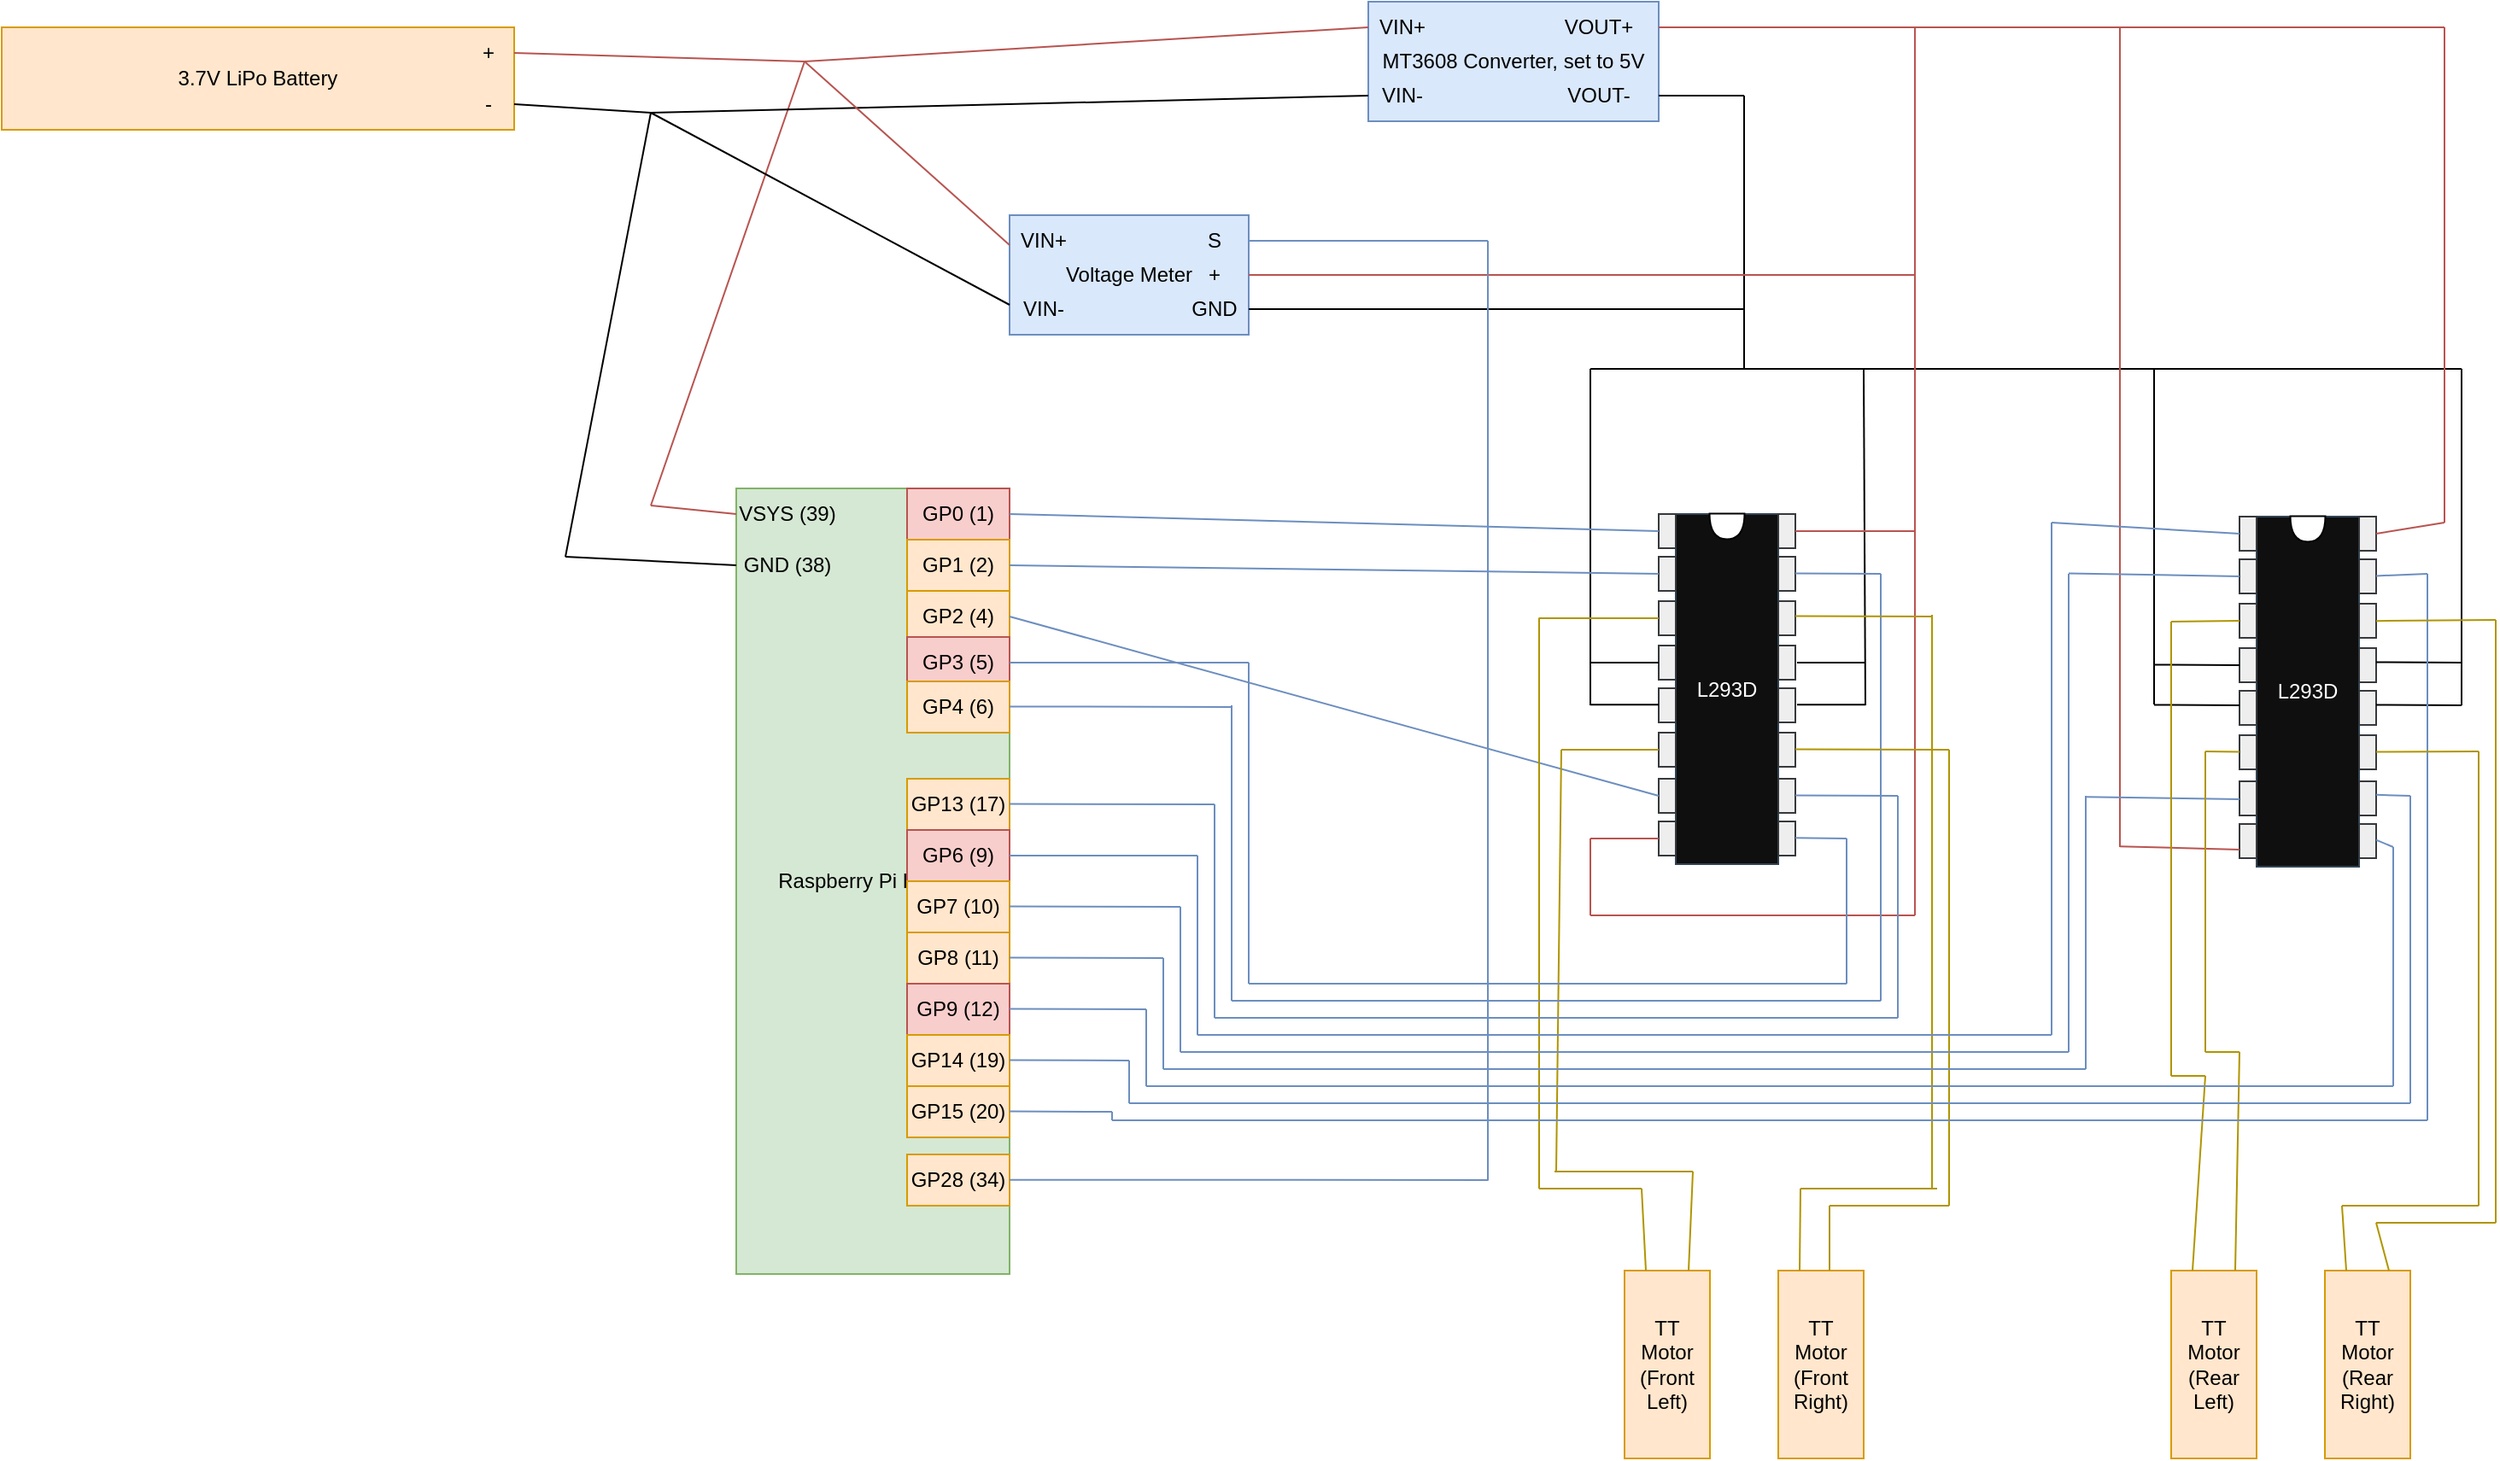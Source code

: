 <mxfile version="20.4.0" type="device"><diagram id="6g4mIZj9iGYp3prsfCxI" name="Page-1"><mxGraphModel dx="2035" dy="655" grid="1" gridSize="10" guides="1" tooltips="1" connect="1" arrows="1" fold="1" page="1" pageScale="1" pageWidth="850" pageHeight="1100" math="0" shadow="0"><root><mxCell id="0"/><mxCell id="1" parent="0"/><mxCell id="erbdaj1Y97M8GdMNh2kb-1" value="3.7V LiPo Battery" style="rounded=0;whiteSpace=wrap;html=1;fillColor=#ffe6cc;strokeColor=#d79b00;" parent="1" vertex="1"><mxGeometry x="-350" y="160" width="300" height="60" as="geometry"/></mxCell><mxCell id="erbdaj1Y97M8GdMNh2kb-2" value="+" style="text;html=1;strokeColor=none;fillColor=none;align=center;verticalAlign=middle;whiteSpace=wrap;rounded=0;" parent="1" vertex="1"><mxGeometry x="-80" y="160" width="30" height="30" as="geometry"/></mxCell><mxCell id="erbdaj1Y97M8GdMNh2kb-3" value="-" style="text;html=1;strokeColor=none;fillColor=none;align=center;verticalAlign=middle;whiteSpace=wrap;rounded=0;" parent="1" vertex="1"><mxGeometry x="-80" y="190" width="30" height="30" as="geometry"/></mxCell><mxCell id="erbdaj1Y97M8GdMNh2kb-4" value="MT3608 Converter, set to 5V" style="rounded=0;whiteSpace=wrap;html=1;fillColor=#dae8fc;strokeColor=#6c8ebf;" parent="1" vertex="1"><mxGeometry x="450" y="145" width="170" height="70" as="geometry"/></mxCell><mxCell id="erbdaj1Y97M8GdMNh2kb-5" value="VIN+" style="text;html=1;strokeColor=none;fillColor=none;align=center;verticalAlign=middle;whiteSpace=wrap;rounded=0;" parent="1" vertex="1"><mxGeometry x="450" y="145" width="40" height="30" as="geometry"/></mxCell><mxCell id="erbdaj1Y97M8GdMNh2kb-6" value="VIN-" style="text;html=1;strokeColor=none;fillColor=none;align=center;verticalAlign=middle;whiteSpace=wrap;rounded=0;" parent="1" vertex="1"><mxGeometry x="450" y="185" width="40" height="30" as="geometry"/></mxCell><mxCell id="erbdaj1Y97M8GdMNh2kb-7" value="Raspberry Pi Pico W" style="rounded=0;whiteSpace=wrap;html=1;fillColor=#d5e8d4;strokeColor=#82b366;" parent="1" vertex="1"><mxGeometry x="80" y="430" width="160" height="460" as="geometry"/></mxCell><mxCell id="erbdaj1Y97M8GdMNh2kb-8" value="" style="endArrow=none;html=1;rounded=0;exitX=1;exitY=0.5;exitDx=0;exitDy=0;fillColor=#f8cecc;strokeColor=#b85450;" parent="1" source="erbdaj1Y97M8GdMNh2kb-2" edge="1"><mxGeometry width="50" height="50" relative="1" as="geometry"><mxPoint x="340" y="430" as="sourcePoint"/><mxPoint x="120" y="180" as="targetPoint"/></mxGeometry></mxCell><mxCell id="erbdaj1Y97M8GdMNh2kb-9" value="" style="endArrow=none;html=1;rounded=0;fillColor=#f8cecc;strokeColor=#b85450;" parent="1" edge="1"><mxGeometry width="50" height="50" relative="1" as="geometry"><mxPoint x="120" y="180" as="sourcePoint"/><mxPoint x="30" y="440" as="targetPoint"/></mxGeometry></mxCell><mxCell id="erbdaj1Y97M8GdMNh2kb-10" value="VSYS (39)" style="text;html=1;strokeColor=none;fillColor=none;align=center;verticalAlign=middle;whiteSpace=wrap;rounded=0;" parent="1" vertex="1"><mxGeometry x="80" y="430" width="60" height="30" as="geometry"/></mxCell><mxCell id="erbdaj1Y97M8GdMNh2kb-12" value="" style="endArrow=none;html=1;rounded=0;fillColor=#f8cecc;strokeColor=#b85450;entryX=0;entryY=0.5;entryDx=0;entryDy=0;" parent="1" target="erbdaj1Y97M8GdMNh2kb-10" edge="1"><mxGeometry width="50" height="50" relative="1" as="geometry"><mxPoint x="30" y="440" as="sourcePoint"/><mxPoint x="280" y="365" as="targetPoint"/></mxGeometry></mxCell><mxCell id="erbdaj1Y97M8GdMNh2kb-13" value="GND (38)" style="text;html=1;strokeColor=none;fillColor=none;align=center;verticalAlign=middle;whiteSpace=wrap;rounded=0;" parent="1" vertex="1"><mxGeometry x="80" y="460" width="60" height="30" as="geometry"/></mxCell><mxCell id="erbdaj1Y97M8GdMNh2kb-14" value="" style="endArrow=none;html=1;rounded=0;exitX=1;exitY=0.75;exitDx=0;exitDy=0;" parent="1" source="erbdaj1Y97M8GdMNh2kb-1" edge="1"><mxGeometry width="50" height="50" relative="1" as="geometry"><mxPoint x="340" y="430" as="sourcePoint"/><mxPoint x="30" y="210" as="targetPoint"/></mxGeometry></mxCell><mxCell id="erbdaj1Y97M8GdMNh2kb-15" value="" style="endArrow=none;html=1;rounded=0;" parent="1" edge="1"><mxGeometry width="50" height="50" relative="1" as="geometry"><mxPoint x="30" y="210" as="sourcePoint"/><mxPoint x="-20" y="470" as="targetPoint"/></mxGeometry></mxCell><mxCell id="erbdaj1Y97M8GdMNh2kb-16" value="" style="endArrow=none;html=1;rounded=0;entryX=0;entryY=0.5;entryDx=0;entryDy=0;" parent="1" target="erbdaj1Y97M8GdMNh2kb-13" edge="1"><mxGeometry width="50" height="50" relative="1" as="geometry"><mxPoint x="-20" y="470" as="sourcePoint"/><mxPoint x="-60" y="790" as="targetPoint"/></mxGeometry></mxCell><mxCell id="erbdaj1Y97M8GdMNh2kb-17" value="" style="endArrow=none;html=1;rounded=0;fillColor=#f8cecc;strokeColor=#b85450;entryX=0;entryY=0.5;entryDx=0;entryDy=0;" parent="1" target="erbdaj1Y97M8GdMNh2kb-5" edge="1"><mxGeometry width="50" height="50" relative="1" as="geometry"><mxPoint x="120" y="180" as="sourcePoint"/><mxPoint x="410" y="315" as="targetPoint"/></mxGeometry></mxCell><mxCell id="erbdaj1Y97M8GdMNh2kb-18" value="" style="endArrow=none;html=1;rounded=0;entryX=0;entryY=0.5;entryDx=0;entryDy=0;" parent="1" target="erbdaj1Y97M8GdMNh2kb-6" edge="1"><mxGeometry width="50" height="50" relative="1" as="geometry"><mxPoint x="30" y="210" as="sourcePoint"/><mxPoint x="520" y="275" as="targetPoint"/></mxGeometry></mxCell><mxCell id="erbdaj1Y97M8GdMNh2kb-19" value="L293D" style="rounded=0;whiteSpace=wrap;html=1;fillColor=#0F0F0F;fontColor=#ffffff;strokeColor=#314354;" parent="1" vertex="1"><mxGeometry x="630" y="445" width="60" height="205" as="geometry"/></mxCell><mxCell id="erbdaj1Y97M8GdMNh2kb-21" value="" style="shape=or;whiteSpace=wrap;html=1;rotation=90;" parent="1" vertex="1"><mxGeometry x="652.5" y="442" width="15" height="20.5" as="geometry"/></mxCell><mxCell id="erbdaj1Y97M8GdMNh2kb-22" value="" style="rounded=0;whiteSpace=wrap;html=1;fillColor=#eeeeee;strokeColor=#36393d;" parent="1" vertex="1"><mxGeometry x="620" y="445" width="10" height="20" as="geometry"/></mxCell><mxCell id="erbdaj1Y97M8GdMNh2kb-23" value="" style="rounded=0;whiteSpace=wrap;html=1;fillColor=#eeeeee;strokeColor=#36393d;" parent="1" vertex="1"><mxGeometry x="620" y="470" width="10" height="20" as="geometry"/></mxCell><mxCell id="erbdaj1Y97M8GdMNh2kb-24" value="" style="rounded=0;whiteSpace=wrap;html=1;fillColor=#eeeeee;strokeColor=#36393d;" parent="1" vertex="1"><mxGeometry x="620" y="496" width="10" height="20" as="geometry"/></mxCell><mxCell id="erbdaj1Y97M8GdMNh2kb-25" value="" style="rounded=0;whiteSpace=wrap;html=1;fillColor=#eeeeee;strokeColor=#36393d;" parent="1" vertex="1"><mxGeometry x="620" y="522" width="10" height="20" as="geometry"/></mxCell><mxCell id="erbdaj1Y97M8GdMNh2kb-26" value="" style="rounded=0;whiteSpace=wrap;html=1;fillColor=#eeeeee;strokeColor=#36393d;" parent="1" vertex="1"><mxGeometry x="620" y="547" width="10" height="20" as="geometry"/></mxCell><mxCell id="erbdaj1Y97M8GdMNh2kb-27" value="" style="rounded=0;whiteSpace=wrap;html=1;fillColor=#eeeeee;strokeColor=#36393d;" parent="1" vertex="1"><mxGeometry x="620" y="573" width="10" height="20" as="geometry"/></mxCell><mxCell id="erbdaj1Y97M8GdMNh2kb-28" value="" style="rounded=0;whiteSpace=wrap;html=1;fillColor=#eeeeee;strokeColor=#36393d;" parent="1" vertex="1"><mxGeometry x="620" y="600" width="10" height="20" as="geometry"/></mxCell><mxCell id="erbdaj1Y97M8GdMNh2kb-29" value="" style="rounded=0;whiteSpace=wrap;html=1;fillColor=#eeeeee;strokeColor=#36393d;" parent="1" vertex="1"><mxGeometry x="620" y="625" width="10" height="20" as="geometry"/></mxCell><mxCell id="erbdaj1Y97M8GdMNh2kb-31" value="" style="rounded=0;whiteSpace=wrap;html=1;fillColor=#eeeeee;strokeColor=#36393d;" parent="1" vertex="1"><mxGeometry x="690" y="445" width="10" height="20" as="geometry"/></mxCell><mxCell id="erbdaj1Y97M8GdMNh2kb-32" value="" style="rounded=0;whiteSpace=wrap;html=1;fillColor=#eeeeee;strokeColor=#36393d;" parent="1" vertex="1"><mxGeometry x="690" y="470" width="10" height="20" as="geometry"/></mxCell><mxCell id="erbdaj1Y97M8GdMNh2kb-33" value="" style="rounded=0;whiteSpace=wrap;html=1;fillColor=#eeeeee;strokeColor=#36393d;" parent="1" vertex="1"><mxGeometry x="690" y="496" width="10" height="20" as="geometry"/></mxCell><mxCell id="erbdaj1Y97M8GdMNh2kb-34" value="" style="rounded=0;whiteSpace=wrap;html=1;fillColor=#eeeeee;strokeColor=#36393d;" parent="1" vertex="1"><mxGeometry x="690" y="522" width="10" height="20" as="geometry"/></mxCell><mxCell id="erbdaj1Y97M8GdMNh2kb-35" value="" style="rounded=0;whiteSpace=wrap;html=1;fillColor=#eeeeee;strokeColor=#36393d;" parent="1" vertex="1"><mxGeometry x="690" y="547" width="10" height="20" as="geometry"/></mxCell><mxCell id="erbdaj1Y97M8GdMNh2kb-36" value="" style="rounded=0;whiteSpace=wrap;html=1;fillColor=#eeeeee;strokeColor=#36393d;" parent="1" vertex="1"><mxGeometry x="690" y="573" width="10" height="20" as="geometry"/></mxCell><mxCell id="erbdaj1Y97M8GdMNh2kb-37" value="" style="rounded=0;whiteSpace=wrap;html=1;fillColor=#eeeeee;strokeColor=#36393d;" parent="1" vertex="1"><mxGeometry x="690" y="600" width="10" height="20" as="geometry"/></mxCell><mxCell id="erbdaj1Y97M8GdMNh2kb-38" value="" style="rounded=0;whiteSpace=wrap;html=1;fillColor=#eeeeee;strokeColor=#36393d;" parent="1" vertex="1"><mxGeometry x="690" y="625" width="10" height="20" as="geometry"/></mxCell><mxCell id="erbdaj1Y97M8GdMNh2kb-39" value="" style="endArrow=none;html=1;rounded=0;" parent="1" edge="1"><mxGeometry width="50" height="50" relative="1" as="geometry"><mxPoint x="580" y="360" as="sourcePoint"/><mxPoint x="1090" y="360" as="targetPoint"/></mxGeometry></mxCell><mxCell id="erbdaj1Y97M8GdMNh2kb-40" value="L293D" style="rounded=0;whiteSpace=wrap;html=1;fillColor=#0F0F0F;fontColor=#ffffff;strokeColor=#314354;" parent="1" vertex="1"><mxGeometry x="970" y="446.5" width="60" height="205" as="geometry"/></mxCell><mxCell id="erbdaj1Y97M8GdMNh2kb-41" value="" style="shape=or;whiteSpace=wrap;html=1;rotation=90;" parent="1" vertex="1"><mxGeometry x="992.5" y="443.5" width="15" height="20.5" as="geometry"/></mxCell><mxCell id="erbdaj1Y97M8GdMNh2kb-42" value="" style="rounded=0;whiteSpace=wrap;html=1;fillColor=#eeeeee;strokeColor=#36393d;" parent="1" vertex="1"><mxGeometry x="960" y="446.5" width="10" height="20" as="geometry"/></mxCell><mxCell id="erbdaj1Y97M8GdMNh2kb-43" value="" style="rounded=0;whiteSpace=wrap;html=1;fillColor=#eeeeee;strokeColor=#36393d;" parent="1" vertex="1"><mxGeometry x="960" y="471.5" width="10" height="20" as="geometry"/></mxCell><mxCell id="erbdaj1Y97M8GdMNh2kb-44" value="" style="rounded=0;whiteSpace=wrap;html=1;fillColor=#eeeeee;strokeColor=#36393d;" parent="1" vertex="1"><mxGeometry x="960" y="497.5" width="10" height="20" as="geometry"/></mxCell><mxCell id="erbdaj1Y97M8GdMNh2kb-45" value="" style="rounded=0;whiteSpace=wrap;html=1;fillColor=#eeeeee;strokeColor=#36393d;" parent="1" vertex="1"><mxGeometry x="960" y="523.5" width="10" height="20" as="geometry"/></mxCell><mxCell id="erbdaj1Y97M8GdMNh2kb-46" value="" style="rounded=0;whiteSpace=wrap;html=1;fillColor=#eeeeee;strokeColor=#36393d;" parent="1" vertex="1"><mxGeometry x="960" y="548.5" width="10" height="20" as="geometry"/></mxCell><mxCell id="erbdaj1Y97M8GdMNh2kb-47" value="" style="rounded=0;whiteSpace=wrap;html=1;fillColor=#eeeeee;strokeColor=#36393d;" parent="1" vertex="1"><mxGeometry x="960" y="574.5" width="10" height="20" as="geometry"/></mxCell><mxCell id="erbdaj1Y97M8GdMNh2kb-48" value="" style="rounded=0;whiteSpace=wrap;html=1;fillColor=#eeeeee;strokeColor=#36393d;" parent="1" vertex="1"><mxGeometry x="960" y="601.5" width="10" height="20" as="geometry"/></mxCell><mxCell id="erbdaj1Y97M8GdMNh2kb-49" value="" style="rounded=0;whiteSpace=wrap;html=1;fillColor=#eeeeee;strokeColor=#36393d;" parent="1" vertex="1"><mxGeometry x="960" y="626.5" width="10" height="20" as="geometry"/></mxCell><mxCell id="erbdaj1Y97M8GdMNh2kb-50" value="" style="rounded=0;whiteSpace=wrap;html=1;fillColor=#eeeeee;strokeColor=#36393d;" parent="1" vertex="1"><mxGeometry x="1030" y="446.5" width="10" height="20" as="geometry"/></mxCell><mxCell id="erbdaj1Y97M8GdMNh2kb-51" value="" style="rounded=0;whiteSpace=wrap;html=1;fillColor=#eeeeee;strokeColor=#36393d;" parent="1" vertex="1"><mxGeometry x="1030" y="471.5" width="10" height="20" as="geometry"/></mxCell><mxCell id="erbdaj1Y97M8GdMNh2kb-52" value="" style="rounded=0;whiteSpace=wrap;html=1;fillColor=#eeeeee;strokeColor=#36393d;" parent="1" vertex="1"><mxGeometry x="1030" y="497.5" width="10" height="20" as="geometry"/></mxCell><mxCell id="erbdaj1Y97M8GdMNh2kb-53" value="" style="rounded=0;whiteSpace=wrap;html=1;fillColor=#eeeeee;strokeColor=#36393d;" parent="1" vertex="1"><mxGeometry x="1030" y="523.5" width="10" height="20" as="geometry"/></mxCell><mxCell id="erbdaj1Y97M8GdMNh2kb-54" value="" style="rounded=0;whiteSpace=wrap;html=1;fillColor=#eeeeee;strokeColor=#36393d;" parent="1" vertex="1"><mxGeometry x="1030" y="548.5" width="10" height="20" as="geometry"/></mxCell><mxCell id="erbdaj1Y97M8GdMNh2kb-55" value="" style="rounded=0;whiteSpace=wrap;html=1;fillColor=#eeeeee;strokeColor=#36393d;" parent="1" vertex="1"><mxGeometry x="1030" y="574.5" width="10" height="20" as="geometry"/></mxCell><mxCell id="erbdaj1Y97M8GdMNh2kb-56" value="" style="rounded=0;whiteSpace=wrap;html=1;fillColor=#eeeeee;strokeColor=#36393d;" parent="1" vertex="1"><mxGeometry x="1030" y="601.5" width="10" height="20" as="geometry"/></mxCell><mxCell id="erbdaj1Y97M8GdMNh2kb-57" value="" style="rounded=0;whiteSpace=wrap;html=1;fillColor=#eeeeee;strokeColor=#36393d;" parent="1" vertex="1"><mxGeometry x="1030" y="626.5" width="10" height="20" as="geometry"/></mxCell><mxCell id="erbdaj1Y97M8GdMNh2kb-58" value="" style="endArrow=none;html=1;rounded=0;entryX=0;entryY=0.5;entryDx=0;entryDy=0;" parent="1" target="erbdaj1Y97M8GdMNh2kb-25" edge="1"><mxGeometry width="50" height="50" relative="1" as="geometry"><mxPoint x="580" y="532" as="sourcePoint"/><mxPoint x="570" y="490" as="targetPoint"/></mxGeometry></mxCell><mxCell id="erbdaj1Y97M8GdMNh2kb-59" value="" style="endArrow=none;html=1;rounded=0;entryX=0;entryY=0.5;entryDx=0;entryDy=0;" parent="1" edge="1"><mxGeometry width="50" height="50" relative="1" as="geometry"><mxPoint x="580" y="556.66" as="sourcePoint"/><mxPoint x="620" y="556.66" as="targetPoint"/></mxGeometry></mxCell><mxCell id="erbdaj1Y97M8GdMNh2kb-60" value="" style="endArrow=none;html=1;rounded=0;" parent="1" edge="1"><mxGeometry width="50" height="50" relative="1" as="geometry"><mxPoint x="580" y="360" as="sourcePoint"/><mxPoint x="580" y="557" as="targetPoint"/></mxGeometry></mxCell><mxCell id="erbdaj1Y97M8GdMNh2kb-63" value="" style="endArrow=none;html=1;rounded=0;entryX=0;entryY=0.5;entryDx=0;entryDy=0;" parent="1" edge="1"><mxGeometry width="50" height="50" relative="1" as="geometry"><mxPoint x="701" y="532" as="sourcePoint"/><mxPoint x="741" y="532" as="targetPoint"/></mxGeometry></mxCell><mxCell id="erbdaj1Y97M8GdMNh2kb-64" value="" style="endArrow=none;html=1;rounded=0;entryX=0;entryY=0.5;entryDx=0;entryDy=0;" parent="1" edge="1"><mxGeometry width="50" height="50" relative="1" as="geometry"><mxPoint x="701" y="556.66" as="sourcePoint"/><mxPoint x="741" y="556.66" as="targetPoint"/></mxGeometry></mxCell><mxCell id="erbdaj1Y97M8GdMNh2kb-65" value="" style="endArrow=none;html=1;rounded=0;" parent="1" edge="1"><mxGeometry width="50" height="50" relative="1" as="geometry"><mxPoint x="740" y="360" as="sourcePoint"/><mxPoint x="741" y="557" as="targetPoint"/></mxGeometry></mxCell><mxCell id="erbdaj1Y97M8GdMNh2kb-66" value="GP0 (1)" style="text;html=1;strokeColor=#b85450;fillColor=#f8cecc;align=center;verticalAlign=middle;whiteSpace=wrap;rounded=0;" parent="1" vertex="1"><mxGeometry x="180" y="430" width="60" height="30" as="geometry"/></mxCell><mxCell id="erbdaj1Y97M8GdMNh2kb-67" value="" style="endArrow=none;html=1;rounded=0;fillColor=#dae8fc;strokeColor=#6c8ebf;exitX=1;exitY=0.5;exitDx=0;exitDy=0;entryX=0;entryY=0.5;entryDx=0;entryDy=0;" parent="1" source="erbdaj1Y97M8GdMNh2kb-66" target="erbdaj1Y97M8GdMNh2kb-22" edge="1"><mxGeometry width="50" height="50" relative="1" as="geometry"><mxPoint x="380" y="500" as="sourcePoint"/><mxPoint x="430" y="450" as="targetPoint"/></mxGeometry></mxCell><mxCell id="erbdaj1Y97M8GdMNh2kb-68" value="GP1 (2)" style="text;html=1;strokeColor=#d79b00;fillColor=#ffe6cc;align=center;verticalAlign=middle;whiteSpace=wrap;rounded=0;" parent="1" vertex="1"><mxGeometry x="180" y="460" width="60" height="30" as="geometry"/></mxCell><mxCell id="erbdaj1Y97M8GdMNh2kb-69" value="" style="endArrow=none;html=1;rounded=0;fillColor=#dae8fc;strokeColor=#6c8ebf;exitX=1;exitY=0.5;exitDx=0;exitDy=0;entryX=0;entryY=0.5;entryDx=0;entryDy=0;" parent="1" source="erbdaj1Y97M8GdMNh2kb-68" target="erbdaj1Y97M8GdMNh2kb-23" edge="1"><mxGeometry width="50" height="50" relative="1" as="geometry"><mxPoint x="250" y="455" as="sourcePoint"/><mxPoint x="630" y="465" as="targetPoint"/></mxGeometry></mxCell><mxCell id="erbdaj1Y97M8GdMNh2kb-70" value="GP2 (4)" style="text;html=1;strokeColor=#d79b00;fillColor=#ffe6cc;align=center;verticalAlign=middle;whiteSpace=wrap;rounded=0;" parent="1" vertex="1"><mxGeometry x="180" y="490" width="60" height="30" as="geometry"/></mxCell><mxCell id="erbdaj1Y97M8GdMNh2kb-71" value="" style="endArrow=none;html=1;rounded=0;fillColor=#dae8fc;strokeColor=#6c8ebf;exitX=1;exitY=0.5;exitDx=0;exitDy=0;entryX=0;entryY=0.5;entryDx=0;entryDy=0;" parent="1" source="erbdaj1Y97M8GdMNh2kb-70" target="erbdaj1Y97M8GdMNh2kb-28" edge="1"><mxGeometry width="50" height="50" relative="1" as="geometry"><mxPoint x="250" y="485" as="sourcePoint"/><mxPoint x="630" y="490" as="targetPoint"/></mxGeometry></mxCell><mxCell id="erbdaj1Y97M8GdMNh2kb-72" value="" style="endArrow=none;html=1;rounded=0;fillColor=#f8cecc;strokeColor=#b85450;exitX=1;exitY=0.5;exitDx=0;exitDy=0;" parent="1" source="erbdaj1Y97M8GdMNh2kb-73" edge="1"><mxGeometry width="50" height="50" relative="1" as="geometry"><mxPoint x="652.5" y="165.0" as="sourcePoint"/><mxPoint x="1080" y="160" as="targetPoint"/></mxGeometry></mxCell><mxCell id="erbdaj1Y97M8GdMNh2kb-73" value="VOUT+" style="text;html=1;strokeColor=none;fillColor=none;align=center;verticalAlign=middle;whiteSpace=wrap;rounded=0;" parent="1" vertex="1"><mxGeometry x="550" y="145" width="70" height="30" as="geometry"/></mxCell><mxCell id="erbdaj1Y97M8GdMNh2kb-74" value="VOUT-" style="text;html=1;strokeColor=none;fillColor=none;align=center;verticalAlign=middle;whiteSpace=wrap;rounded=0;" parent="1" vertex="1"><mxGeometry x="550" y="185" width="70" height="30" as="geometry"/></mxCell><mxCell id="erbdaj1Y97M8GdMNh2kb-75" value="" style="endArrow=none;html=1;rounded=0;fillColor=#f8cecc;strokeColor=#b85450;" parent="1" edge="1"><mxGeometry width="50" height="50" relative="1" as="geometry"><mxPoint x="770" y="160" as="sourcePoint"/><mxPoint x="770" y="680" as="targetPoint"/></mxGeometry></mxCell><mxCell id="erbdaj1Y97M8GdMNh2kb-76" value="" style="endArrow=none;html=1;rounded=0;fillColor=#f8cecc;strokeColor=#b85450;" parent="1" edge="1"><mxGeometry width="50" height="50" relative="1" as="geometry"><mxPoint x="580" y="680" as="sourcePoint"/><mxPoint x="770" y="680" as="targetPoint"/></mxGeometry></mxCell><mxCell id="erbdaj1Y97M8GdMNh2kb-77" value="" style="endArrow=none;html=1;rounded=0;fillColor=#f8cecc;strokeColor=#b85450;" parent="1" edge="1"><mxGeometry width="50" height="50" relative="1" as="geometry"><mxPoint x="580" y="635" as="sourcePoint"/><mxPoint x="580" y="680" as="targetPoint"/></mxGeometry></mxCell><mxCell id="erbdaj1Y97M8GdMNh2kb-78" value="" style="endArrow=none;html=1;rounded=0;fillColor=#f8cecc;strokeColor=#b85450;entryX=0;entryY=0.5;entryDx=0;entryDy=0;" parent="1" target="erbdaj1Y97M8GdMNh2kb-29" edge="1"><mxGeometry width="50" height="50" relative="1" as="geometry"><mxPoint x="580" y="635" as="sourcePoint"/><mxPoint x="590" y="690" as="targetPoint"/></mxGeometry></mxCell><mxCell id="erbdaj1Y97M8GdMNh2kb-79" value="TT Motor&lt;br&gt;(Front Left)" style="rounded=0;whiteSpace=wrap;html=1;fillColor=#ffe6cc;strokeColor=#d79b00;" parent="1" vertex="1"><mxGeometry x="600" y="888" width="50" height="110" as="geometry"/></mxCell><mxCell id="erbdaj1Y97M8GdMNh2kb-81" value="" style="endArrow=none;html=1;rounded=0;entryX=0;entryY=0.5;entryDx=0;entryDy=0;fillColor=#e3c800;strokeColor=#B09500;" parent="1" target="erbdaj1Y97M8GdMNh2kb-24" edge="1"><mxGeometry width="50" height="50" relative="1" as="geometry"><mxPoint x="550" y="506" as="sourcePoint"/><mxPoint x="540" y="600" as="targetPoint"/></mxGeometry></mxCell><mxCell id="erbdaj1Y97M8GdMNh2kb-82" value="" style="endArrow=none;html=1;rounded=0;entryX=0;entryY=0.5;entryDx=0;entryDy=0;fillColor=#e3c800;strokeColor=#B09500;" parent="1" edge="1"><mxGeometry width="50" height="50" relative="1" as="geometry"><mxPoint x="550" y="840" as="sourcePoint"/><mxPoint x="550" y="505.71" as="targetPoint"/></mxGeometry></mxCell><mxCell id="erbdaj1Y97M8GdMNh2kb-83" value="" style="endArrow=none;html=1;rounded=0;fillColor=#e3c800;strokeColor=#B09500;" parent="1" edge="1"><mxGeometry width="50" height="50" relative="1" as="geometry"><mxPoint x="550" y="840" as="sourcePoint"/><mxPoint x="610" y="840" as="targetPoint"/></mxGeometry></mxCell><mxCell id="erbdaj1Y97M8GdMNh2kb-84" value="" style="endArrow=none;html=1;rounded=0;fillColor=#e3c800;strokeColor=#B09500;entryX=0.25;entryY=0;entryDx=0;entryDy=0;" parent="1" target="erbdaj1Y97M8GdMNh2kb-79" edge="1"><mxGeometry width="50" height="50" relative="1" as="geometry"><mxPoint x="610" y="840" as="sourcePoint"/><mxPoint x="700" y="810" as="targetPoint"/></mxGeometry></mxCell><mxCell id="erbdaj1Y97M8GdMNh2kb-85" value="" style="endArrow=none;html=1;rounded=0;entryX=0;entryY=0.5;entryDx=0;entryDy=0;fillColor=#e3c800;strokeColor=#B09500;" parent="1" edge="1"><mxGeometry width="50" height="50" relative="1" as="geometry"><mxPoint x="563" y="583" as="sourcePoint"/><mxPoint x="620" y="583" as="targetPoint"/></mxGeometry></mxCell><mxCell id="erbdaj1Y97M8GdMNh2kb-86" value="" style="endArrow=none;html=1;rounded=0;fillColor=#e3c800;strokeColor=#B09500;" parent="1" edge="1"><mxGeometry width="50" height="50" relative="1" as="geometry"><mxPoint x="563" y="583" as="sourcePoint"/><mxPoint x="560" y="830" as="targetPoint"/></mxGeometry></mxCell><mxCell id="erbdaj1Y97M8GdMNh2kb-87" value="" style="endArrow=none;html=1;rounded=0;fillColor=#e3c800;strokeColor=#B09500;" parent="1" edge="1"><mxGeometry width="50" height="50" relative="1" as="geometry"><mxPoint x="559" y="830" as="sourcePoint"/><mxPoint x="640" y="830" as="targetPoint"/></mxGeometry></mxCell><mxCell id="erbdaj1Y97M8GdMNh2kb-88" value="" style="endArrow=none;html=1;rounded=0;fillColor=#e3c800;strokeColor=#B09500;entryX=0.75;entryY=0;entryDx=0;entryDy=0;" parent="1" target="erbdaj1Y97M8GdMNh2kb-79" edge="1"><mxGeometry width="50" height="50" relative="1" as="geometry"><mxPoint x="640" y="830" as="sourcePoint"/><mxPoint x="622.5" y="840" as="targetPoint"/></mxGeometry></mxCell><mxCell id="erbdaj1Y97M8GdMNh2kb-89" value="GP3 (5)" style="text;html=1;strokeColor=#b85450;fillColor=#f8cecc;align=center;verticalAlign=middle;whiteSpace=wrap;rounded=0;" parent="1" vertex="1"><mxGeometry x="180" y="517" width="60" height="30" as="geometry"/></mxCell><mxCell id="erbdaj1Y97M8GdMNh2kb-90" value="" style="endArrow=none;html=1;rounded=0;fillColor=#dae8fc;strokeColor=#6c8ebf;exitX=1;exitY=0.5;exitDx=0;exitDy=0;" parent="1" source="erbdaj1Y97M8GdMNh2kb-89" edge="1"><mxGeometry width="50" height="50" relative="1" as="geometry"><mxPoint x="260" y="582.5" as="sourcePoint"/><mxPoint x="380" y="532" as="targetPoint"/></mxGeometry></mxCell><mxCell id="erbdaj1Y97M8GdMNh2kb-91" value="" style="endArrow=none;html=1;rounded=0;fillColor=#dae8fc;strokeColor=#6c8ebf;" parent="1" edge="1"><mxGeometry width="50" height="50" relative="1" as="geometry"><mxPoint x="380" y="532" as="sourcePoint"/><mxPoint x="380" y="720" as="targetPoint"/></mxGeometry></mxCell><mxCell id="erbdaj1Y97M8GdMNh2kb-92" value="" style="endArrow=none;html=1;rounded=0;fillColor=#dae8fc;strokeColor=#6c8ebf;" parent="1" edge="1"><mxGeometry width="50" height="50" relative="1" as="geometry"><mxPoint x="380" y="720" as="sourcePoint"/><mxPoint x="730" y="720" as="targetPoint"/></mxGeometry></mxCell><mxCell id="erbdaj1Y97M8GdMNh2kb-93" value="" style="endArrow=none;html=1;rounded=0;fillColor=#dae8fc;strokeColor=#6c8ebf;" parent="1" edge="1"><mxGeometry width="50" height="50" relative="1" as="geometry"><mxPoint x="730" y="635" as="sourcePoint"/><mxPoint x="730" y="720" as="targetPoint"/></mxGeometry></mxCell><mxCell id="erbdaj1Y97M8GdMNh2kb-94" value="" style="endArrow=none;html=1;rounded=0;fillColor=#dae8fc;strokeColor=#6c8ebf;exitX=1;exitY=0.5;exitDx=0;exitDy=0;" parent="1" edge="1"><mxGeometry width="50" height="50" relative="1" as="geometry"><mxPoint x="700" y="634.66" as="sourcePoint"/><mxPoint x="730" y="635" as="targetPoint"/></mxGeometry></mxCell><mxCell id="erbdaj1Y97M8GdMNh2kb-95" value="" style="endArrow=none;html=1;rounded=0;fillColor=#f8cecc;strokeColor=#b85450;exitX=1;exitY=0.5;exitDx=0;exitDy=0;" parent="1" source="erbdaj1Y97M8GdMNh2kb-31" edge="1"><mxGeometry width="50" height="50" relative="1" as="geometry"><mxPoint x="590" y="690" as="sourcePoint"/><mxPoint x="770" y="455" as="targetPoint"/></mxGeometry></mxCell><mxCell id="erbdaj1Y97M8GdMNh2kb-96" value="GP4 (6)" style="text;html=1;strokeColor=#d79b00;fillColor=#ffe6cc;align=center;verticalAlign=middle;whiteSpace=wrap;rounded=0;" parent="1" vertex="1"><mxGeometry x="180" y="543" width="60" height="30" as="geometry"/></mxCell><mxCell id="erbdaj1Y97M8GdMNh2kb-97" value="" style="endArrow=none;html=1;rounded=0;fillColor=#dae8fc;strokeColor=#6c8ebf;exitX=1;exitY=0.5;exitDx=0;exitDy=0;" parent="1" edge="1"><mxGeometry width="50" height="50" relative="1" as="geometry"><mxPoint x="240" y="557.71" as="sourcePoint"/><mxPoint x="370" y="558" as="targetPoint"/></mxGeometry></mxCell><mxCell id="erbdaj1Y97M8GdMNh2kb-98" value="" style="endArrow=none;html=1;rounded=0;fillColor=#dae8fc;strokeColor=#6c8ebf;" parent="1" edge="1"><mxGeometry width="50" height="50" relative="1" as="geometry"><mxPoint x="370" y="557" as="sourcePoint"/><mxPoint x="370" y="730" as="targetPoint"/></mxGeometry></mxCell><mxCell id="erbdaj1Y97M8GdMNh2kb-99" value="" style="endArrow=none;html=1;rounded=0;fillColor=#dae8fc;strokeColor=#6c8ebf;" parent="1" edge="1"><mxGeometry width="50" height="50" relative="1" as="geometry"><mxPoint x="370" y="730" as="sourcePoint"/><mxPoint x="750" y="730" as="targetPoint"/></mxGeometry></mxCell><mxCell id="erbdaj1Y97M8GdMNh2kb-100" value="" style="endArrow=none;html=1;rounded=0;fillColor=#dae8fc;strokeColor=#6c8ebf;" parent="1" edge="1"><mxGeometry width="50" height="50" relative="1" as="geometry"><mxPoint x="750" y="480" as="sourcePoint"/><mxPoint x="750" y="730" as="targetPoint"/></mxGeometry></mxCell><mxCell id="erbdaj1Y97M8GdMNh2kb-101" value="" style="endArrow=none;html=1;rounded=0;fillColor=#dae8fc;strokeColor=#6c8ebf;exitX=1;exitY=0.5;exitDx=0;exitDy=0;" parent="1" edge="1"><mxGeometry width="50" height="50" relative="1" as="geometry"><mxPoint x="700" y="479.71" as="sourcePoint"/><mxPoint x="750" y="480" as="targetPoint"/></mxGeometry></mxCell><mxCell id="erbdaj1Y97M8GdMNh2kb-102" value="GP13 (17)" style="text;html=1;strokeColor=#d79b00;fillColor=#ffe6cc;align=center;verticalAlign=middle;whiteSpace=wrap;rounded=0;" parent="1" vertex="1"><mxGeometry x="180" y="600" width="60" height="30" as="geometry"/></mxCell><mxCell id="erbdaj1Y97M8GdMNh2kb-103" value="" style="endArrow=none;html=1;rounded=0;fillColor=#dae8fc;strokeColor=#6c8ebf;exitX=1;exitY=0.5;exitDx=0;exitDy=0;" parent="1" edge="1"><mxGeometry width="50" height="50" relative="1" as="geometry"><mxPoint x="240" y="614.71" as="sourcePoint"/><mxPoint x="360" y="615" as="targetPoint"/></mxGeometry></mxCell><mxCell id="erbdaj1Y97M8GdMNh2kb-104" value="" style="endArrow=none;html=1;rounded=0;fillColor=#dae8fc;strokeColor=#6c8ebf;" parent="1" edge="1"><mxGeometry width="50" height="50" relative="1" as="geometry"><mxPoint x="360" y="615" as="sourcePoint"/><mxPoint x="360" y="740" as="targetPoint"/></mxGeometry></mxCell><mxCell id="erbdaj1Y97M8GdMNh2kb-105" value="" style="endArrow=none;html=1;rounded=0;fillColor=#dae8fc;strokeColor=#6c8ebf;" parent="1" edge="1"><mxGeometry width="50" height="50" relative="1" as="geometry"><mxPoint x="360" y="740" as="sourcePoint"/><mxPoint x="760" y="740" as="targetPoint"/></mxGeometry></mxCell><mxCell id="erbdaj1Y97M8GdMNh2kb-106" value="" style="endArrow=none;html=1;rounded=0;fillColor=#dae8fc;strokeColor=#6c8ebf;" parent="1" edge="1"><mxGeometry width="50" height="50" relative="1" as="geometry"><mxPoint x="760" y="610" as="sourcePoint"/><mxPoint x="760" y="740" as="targetPoint"/></mxGeometry></mxCell><mxCell id="erbdaj1Y97M8GdMNh2kb-107" value="" style="endArrow=none;html=1;rounded=0;fillColor=#dae8fc;strokeColor=#6c8ebf;exitX=1;exitY=0.5;exitDx=0;exitDy=0;" parent="1" edge="1"><mxGeometry width="50" height="50" relative="1" as="geometry"><mxPoint x="700" y="609.71" as="sourcePoint"/><mxPoint x="760" y="610" as="targetPoint"/></mxGeometry></mxCell><mxCell id="erbdaj1Y97M8GdMNh2kb-108" value="TT Motor&lt;br&gt;(Front Right)" style="rounded=0;whiteSpace=wrap;html=1;fillColor=#ffe6cc;strokeColor=#d79b00;" parent="1" vertex="1"><mxGeometry x="690" y="888" width="50" height="110" as="geometry"/></mxCell><mxCell id="erbdaj1Y97M8GdMNh2kb-109" value="" style="endArrow=none;html=1;rounded=0;fillColor=#e3c800;strokeColor=#B09500;" parent="1" edge="1"><mxGeometry width="50" height="50" relative="1" as="geometry"><mxPoint x="700" y="504.71" as="sourcePoint"/><mxPoint x="780" y="505" as="targetPoint"/></mxGeometry></mxCell><mxCell id="erbdaj1Y97M8GdMNh2kb-110" value="" style="endArrow=none;html=1;rounded=0;entryX=0;entryY=0.5;entryDx=0;entryDy=0;fillColor=#e3c800;strokeColor=#B09500;" parent="1" edge="1"><mxGeometry width="50" height="50" relative="1" as="geometry"><mxPoint x="780" y="840" as="sourcePoint"/><mxPoint x="780" y="504.0" as="targetPoint"/></mxGeometry></mxCell><mxCell id="erbdaj1Y97M8GdMNh2kb-111" value="" style="endArrow=none;html=1;rounded=0;fillColor=#e3c800;strokeColor=#B09500;" parent="1" edge="1"><mxGeometry width="50" height="50" relative="1" as="geometry"><mxPoint x="703" y="770" as="sourcePoint"/><mxPoint x="780" y="770" as="targetPoint"/></mxGeometry></mxCell><mxCell id="erbdaj1Y97M8GdMNh2kb-112" value="" style="endArrow=none;html=1;rounded=0;fillColor=#e3c800;strokeColor=#B09500;entryX=0.25;entryY=0;entryDx=0;entryDy=0;" parent="1" target="erbdaj1Y97M8GdMNh2kb-108" edge="1"><mxGeometry width="50" height="50" relative="1" as="geometry"><mxPoint x="703" y="840" as="sourcePoint"/><mxPoint x="790" y="780" as="targetPoint"/></mxGeometry></mxCell><mxCell id="erbdaj1Y97M8GdMNh2kb-113" value="" style="endArrow=none;html=1;rounded=0;fillColor=#e3c800;strokeColor=#B09500;" parent="1" edge="1"><mxGeometry width="50" height="50" relative="1" as="geometry"><mxPoint x="700" y="582.8" as="sourcePoint"/><mxPoint x="790" y="583" as="targetPoint"/></mxGeometry></mxCell><mxCell id="erbdaj1Y97M8GdMNh2kb-114" value="" style="endArrow=none;html=1;rounded=0;entryX=0;entryY=0.5;entryDx=0;entryDy=0;fillColor=#e3c800;strokeColor=#B09500;" parent="1" edge="1"><mxGeometry width="50" height="50" relative="1" as="geometry"><mxPoint x="790" y="850" as="sourcePoint"/><mxPoint x="790" y="583" as="targetPoint"/></mxGeometry></mxCell><mxCell id="erbdaj1Y97M8GdMNh2kb-115" value="" style="endArrow=none;html=1;rounded=0;fillColor=#e3c800;strokeColor=#B09500;" parent="1" edge="1"><mxGeometry width="50" height="50" relative="1" as="geometry"><mxPoint x="720" y="850" as="sourcePoint"/><mxPoint x="790" y="850" as="targetPoint"/></mxGeometry></mxCell><mxCell id="erbdaj1Y97M8GdMNh2kb-117" value="" style="endArrow=none;html=1;rounded=0;" parent="1" edge="1"><mxGeometry width="50" height="50" relative="1" as="geometry"><mxPoint x="1090" y="360" as="sourcePoint"/><mxPoint x="1090" y="557" as="targetPoint"/></mxGeometry></mxCell><mxCell id="erbdaj1Y97M8GdMNh2kb-118" value="" style="endArrow=none;html=1;rounded=0;" parent="1" edge="1"><mxGeometry width="50" height="50" relative="1" as="geometry"><mxPoint x="1040" y="556.76" as="sourcePoint"/><mxPoint x="1090" y="557" as="targetPoint"/></mxGeometry></mxCell><mxCell id="erbdaj1Y97M8GdMNh2kb-119" value="" style="endArrow=none;html=1;rounded=0;" parent="1" edge="1"><mxGeometry width="50" height="50" relative="1" as="geometry"><mxPoint x="1040" y="531.76" as="sourcePoint"/><mxPoint x="1090" y="532" as="targetPoint"/></mxGeometry></mxCell><mxCell id="erbdaj1Y97M8GdMNh2kb-120" value="" style="endArrow=none;html=1;rounded=0;" parent="1" edge="1"><mxGeometry width="50" height="50" relative="1" as="geometry"><mxPoint x="910" y="360" as="sourcePoint"/><mxPoint x="910" y="556.5" as="targetPoint"/></mxGeometry></mxCell><mxCell id="erbdaj1Y97M8GdMNh2kb-121" value="" style="endArrow=none;html=1;rounded=0;" parent="1" edge="1"><mxGeometry width="50" height="50" relative="1" as="geometry"><mxPoint x="910" y="533.26" as="sourcePoint"/><mxPoint x="960" y="533.5" as="targetPoint"/></mxGeometry></mxCell><mxCell id="erbdaj1Y97M8GdMNh2kb-122" value="" style="endArrow=none;html=1;rounded=0;" parent="1" edge="1"><mxGeometry width="50" height="50" relative="1" as="geometry"><mxPoint x="910" y="556.76" as="sourcePoint"/><mxPoint x="960" y="557" as="targetPoint"/></mxGeometry></mxCell><mxCell id="erbdaj1Y97M8GdMNh2kb-123" value="" style="endArrow=none;html=1;rounded=0;fillColor=#f8cecc;strokeColor=#b85450;" parent="1" edge="1"><mxGeometry width="50" height="50" relative="1" as="geometry"><mxPoint x="890" y="160" as="sourcePoint"/><mxPoint x="890" y="640" as="targetPoint"/></mxGeometry></mxCell><mxCell id="erbdaj1Y97M8GdMNh2kb-124" value="" style="endArrow=none;html=1;rounded=0;fillColor=#f8cecc;strokeColor=#b85450;entryX=0;entryY=0.75;entryDx=0;entryDy=0;" parent="1" target="erbdaj1Y97M8GdMNh2kb-49" edge="1"><mxGeometry width="50" height="50" relative="1" as="geometry"><mxPoint x="890" y="639.6" as="sourcePoint"/><mxPoint x="950" y="640" as="targetPoint"/></mxGeometry></mxCell><mxCell id="erbdaj1Y97M8GdMNh2kb-125" value="" style="endArrow=none;html=1;rounded=0;fillColor=#f8cecc;strokeColor=#b85450;" parent="1" edge="1"><mxGeometry width="50" height="50" relative="1" as="geometry"><mxPoint x="1080" y="160" as="sourcePoint"/><mxPoint x="1080" y="450" as="targetPoint"/></mxGeometry></mxCell><mxCell id="erbdaj1Y97M8GdMNh2kb-126" value="" style="endArrow=none;html=1;rounded=0;fillColor=#f8cecc;strokeColor=#b85450;exitX=1;exitY=0.5;exitDx=0;exitDy=0;" parent="1" source="erbdaj1Y97M8GdMNh2kb-50" edge="1"><mxGeometry width="50" height="50" relative="1" as="geometry"><mxPoint x="1050" y="462.1" as="sourcePoint"/><mxPoint x="1080" y="450" as="targetPoint"/></mxGeometry></mxCell><mxCell id="erbdaj1Y97M8GdMNh2kb-127" value="GP6 (9)" style="text;html=1;strokeColor=#b85450;fillColor=#f8cecc;align=center;verticalAlign=middle;whiteSpace=wrap;rounded=0;" parent="1" vertex="1"><mxGeometry x="180" y="630" width="60" height="30" as="geometry"/></mxCell><mxCell id="erbdaj1Y97M8GdMNh2kb-128" value="" style="endArrow=none;html=1;rounded=0;fillColor=#dae8fc;strokeColor=#6c8ebf;exitX=1;exitY=0.5;exitDx=0;exitDy=0;" parent="1" source="erbdaj1Y97M8GdMNh2kb-127" edge="1"><mxGeometry width="50" height="50" relative="1" as="geometry"><mxPoint x="280" y="644.6" as="sourcePoint"/><mxPoint x="350" y="645" as="targetPoint"/></mxGeometry></mxCell><mxCell id="erbdaj1Y97M8GdMNh2kb-129" value="" style="endArrow=none;html=1;rounded=0;fillColor=#dae8fc;strokeColor=#6c8ebf;" parent="1" edge="1"><mxGeometry width="50" height="50" relative="1" as="geometry"><mxPoint x="350" y="645" as="sourcePoint"/><mxPoint x="350" y="750" as="targetPoint"/></mxGeometry></mxCell><mxCell id="erbdaj1Y97M8GdMNh2kb-130" value="" style="endArrow=none;html=1;rounded=0;fillColor=#dae8fc;strokeColor=#6c8ebf;" parent="1" edge="1"><mxGeometry width="50" height="50" relative="1" as="geometry"><mxPoint x="350" y="750" as="sourcePoint"/><mxPoint x="850" y="750" as="targetPoint"/></mxGeometry></mxCell><mxCell id="erbdaj1Y97M8GdMNh2kb-131" value="" style="endArrow=none;html=1;rounded=0;fillColor=#dae8fc;strokeColor=#6c8ebf;" parent="1" edge="1"><mxGeometry width="50" height="50" relative="1" as="geometry"><mxPoint x="850" y="450" as="sourcePoint"/><mxPoint x="850" y="750" as="targetPoint"/></mxGeometry></mxCell><mxCell id="erbdaj1Y97M8GdMNh2kb-132" value="" style="endArrow=none;html=1;rounded=0;fillColor=#dae8fc;strokeColor=#6c8ebf;exitX=1;exitY=0.5;exitDx=0;exitDy=0;entryX=0;entryY=0.5;entryDx=0;entryDy=0;" parent="1" target="erbdaj1Y97M8GdMNh2kb-42" edge="1"><mxGeometry width="50" height="50" relative="1" as="geometry"><mxPoint x="850" y="450.01" as="sourcePoint"/><mxPoint x="900" y="450.3" as="targetPoint"/></mxGeometry></mxCell><mxCell id="erbdaj1Y97M8GdMNh2kb-133" value="GP7 (10)" style="text;html=1;strokeColor=#d79b00;fillColor=#ffe6cc;align=center;verticalAlign=middle;whiteSpace=wrap;rounded=0;" parent="1" vertex="1"><mxGeometry x="180" y="660" width="60" height="30" as="geometry"/></mxCell><mxCell id="erbdaj1Y97M8GdMNh2kb-135" value="" style="endArrow=none;html=1;rounded=0;fillColor=#dae8fc;strokeColor=#6c8ebf;exitX=1;exitY=0.5;exitDx=0;exitDy=0;" parent="1" edge="1"><mxGeometry width="50" height="50" relative="1" as="geometry"><mxPoint x="240" y="674.76" as="sourcePoint"/><mxPoint x="340" y="675" as="targetPoint"/></mxGeometry></mxCell><mxCell id="erbdaj1Y97M8GdMNh2kb-136" value="" style="endArrow=none;html=1;rounded=0;fillColor=#dae8fc;strokeColor=#6c8ebf;" parent="1" edge="1"><mxGeometry width="50" height="50" relative="1" as="geometry"><mxPoint x="340" y="675" as="sourcePoint"/><mxPoint x="340" y="760" as="targetPoint"/></mxGeometry></mxCell><mxCell id="erbdaj1Y97M8GdMNh2kb-137" value="" style="endArrow=none;html=1;rounded=0;fillColor=#dae8fc;strokeColor=#6c8ebf;" parent="1" edge="1"><mxGeometry width="50" height="50" relative="1" as="geometry"><mxPoint x="340" y="760" as="sourcePoint"/><mxPoint x="860" y="760" as="targetPoint"/></mxGeometry></mxCell><mxCell id="erbdaj1Y97M8GdMNh2kb-138" value="" style="endArrow=none;html=1;rounded=0;fillColor=#dae8fc;strokeColor=#6c8ebf;" parent="1" edge="1"><mxGeometry width="50" height="50" relative="1" as="geometry"><mxPoint x="860" y="480" as="sourcePoint"/><mxPoint x="860" y="760" as="targetPoint"/></mxGeometry></mxCell><mxCell id="erbdaj1Y97M8GdMNh2kb-139" value="" style="endArrow=none;html=1;rounded=0;fillColor=#dae8fc;strokeColor=#6c8ebf;exitX=1;exitY=0.5;exitDx=0;exitDy=0;entryX=0;entryY=0.5;entryDx=0;entryDy=0;" parent="1" target="erbdaj1Y97M8GdMNh2kb-43" edge="1"><mxGeometry width="50" height="50" relative="1" as="geometry"><mxPoint x="860" y="479.76" as="sourcePoint"/><mxPoint x="910" y="480.05" as="targetPoint"/></mxGeometry></mxCell><mxCell id="erbdaj1Y97M8GdMNh2kb-140" value="GP8 (11)" style="text;html=1;strokeColor=#d79b00;fillColor=#ffe6cc;align=center;verticalAlign=middle;whiteSpace=wrap;rounded=0;" parent="1" vertex="1"><mxGeometry x="180" y="690" width="60" height="30" as="geometry"/></mxCell><mxCell id="erbdaj1Y97M8GdMNh2kb-141" value="" style="endArrow=none;html=1;rounded=0;fillColor=#dae8fc;strokeColor=#6c8ebf;exitX=1;exitY=0.5;exitDx=0;exitDy=0;" parent="1" edge="1"><mxGeometry width="50" height="50" relative="1" as="geometry"><mxPoint x="240" y="704.76" as="sourcePoint"/><mxPoint x="330" y="705" as="targetPoint"/></mxGeometry></mxCell><mxCell id="erbdaj1Y97M8GdMNh2kb-142" value="" style="endArrow=none;html=1;rounded=0;fillColor=#dae8fc;strokeColor=#6c8ebf;" parent="1" edge="1"><mxGeometry width="50" height="50" relative="1" as="geometry"><mxPoint x="330" y="705" as="sourcePoint"/><mxPoint x="330" y="770" as="targetPoint"/></mxGeometry></mxCell><mxCell id="erbdaj1Y97M8GdMNh2kb-144" value="" style="endArrow=none;html=1;rounded=0;fillColor=#dae8fc;strokeColor=#6c8ebf;" parent="1" edge="1"><mxGeometry width="50" height="50" relative="1" as="geometry"><mxPoint x="330" y="770" as="sourcePoint"/><mxPoint x="870" y="770" as="targetPoint"/></mxGeometry></mxCell><mxCell id="erbdaj1Y97M8GdMNh2kb-145" value="" style="endArrow=none;html=1;rounded=0;fillColor=#dae8fc;strokeColor=#6c8ebf;" parent="1" edge="1"><mxGeometry width="50" height="50" relative="1" as="geometry"><mxPoint x="870" y="610" as="sourcePoint"/><mxPoint x="870" y="770" as="targetPoint"/></mxGeometry></mxCell><mxCell id="erbdaj1Y97M8GdMNh2kb-146" value="" style="endArrow=none;html=1;rounded=0;fillColor=#dae8fc;strokeColor=#6c8ebf;exitX=1;exitY=0.5;exitDx=0;exitDy=0;" parent="1" edge="1"><mxGeometry width="50" height="50" relative="1" as="geometry"><mxPoint x="870" y="610.63" as="sourcePoint"/><mxPoint x="960" y="612" as="targetPoint"/></mxGeometry></mxCell><mxCell id="erbdaj1Y97M8GdMNh2kb-147" value="TT Motor (Rear Left)" style="rounded=0;whiteSpace=wrap;html=1;fillColor=#ffe6cc;strokeColor=#d79b00;" parent="1" vertex="1"><mxGeometry x="920" y="888" width="50" height="110" as="geometry"/></mxCell><mxCell id="erbdaj1Y97M8GdMNh2kb-148" value="" style="endArrow=none;html=1;rounded=0;fillColor=#e3c800;strokeColor=#B09500;" parent="1" edge="1"><mxGeometry width="50" height="50" relative="1" as="geometry"><mxPoint x="920" y="508" as="sourcePoint"/><mxPoint x="960" y="507.55" as="targetPoint"/></mxGeometry></mxCell><mxCell id="erbdaj1Y97M8GdMNh2kb-149" value="" style="endArrow=none;html=1;rounded=0;entryX=0;entryY=0.5;entryDx=0;entryDy=0;fillColor=#e3c800;strokeColor=#B09500;" parent="1" edge="1"><mxGeometry width="50" height="50" relative="1" as="geometry"><mxPoint x="920" y="774" as="sourcePoint"/><mxPoint x="920" y="508" as="targetPoint"/></mxGeometry></mxCell><mxCell id="erbdaj1Y97M8GdMNh2kb-150" value="" style="endArrow=none;html=1;rounded=0;fillColor=#e3c800;strokeColor=#B09500;" parent="1" edge="1"><mxGeometry width="50" height="50" relative="1" as="geometry"><mxPoint x="920" y="774" as="sourcePoint"/><mxPoint x="940" y="774" as="targetPoint"/></mxGeometry></mxCell><mxCell id="erbdaj1Y97M8GdMNh2kb-151" value="" style="endArrow=none;html=1;rounded=0;fillColor=#e3c800;strokeColor=#B09500;entryX=0.25;entryY=0;entryDx=0;entryDy=0;" parent="1" target="erbdaj1Y97M8GdMNh2kb-147" edge="1"><mxGeometry width="50" height="50" relative="1" as="geometry"><mxPoint x="940" y="774" as="sourcePoint"/><mxPoint x="950" y="788" as="targetPoint"/></mxGeometry></mxCell><mxCell id="erbdaj1Y97M8GdMNh2kb-152" value="" style="endArrow=none;html=1;rounded=0;fillColor=#e3c800;strokeColor=#B09500;" parent="1" edge="1"><mxGeometry width="50" height="50" relative="1" as="geometry"><mxPoint x="940" y="584" as="sourcePoint"/><mxPoint x="960" y="584.26" as="targetPoint"/></mxGeometry></mxCell><mxCell id="erbdaj1Y97M8GdMNh2kb-153" value="" style="endArrow=none;html=1;rounded=0;entryX=0;entryY=0.5;entryDx=0;entryDy=0;fillColor=#e3c800;strokeColor=#B09500;" parent="1" edge="1"><mxGeometry width="50" height="50" relative="1" as="geometry"><mxPoint x="940" y="760" as="sourcePoint"/><mxPoint x="940" y="584" as="targetPoint"/></mxGeometry></mxCell><mxCell id="erbdaj1Y97M8GdMNh2kb-154" value="" style="endArrow=none;html=1;rounded=0;fillColor=#e3c800;strokeColor=#B09500;" parent="1" edge="1"><mxGeometry width="50" height="50" relative="1" as="geometry"><mxPoint x="940" y="760" as="sourcePoint"/><mxPoint x="960" y="760" as="targetPoint"/></mxGeometry></mxCell><mxCell id="erbdaj1Y97M8GdMNh2kb-155" value="" style="endArrow=none;html=1;rounded=0;fillColor=#e3c800;strokeColor=#B09500;entryX=0.75;entryY=0;entryDx=0;entryDy=0;" parent="1" target="erbdaj1Y97M8GdMNh2kb-147" edge="1"><mxGeometry width="50" height="50" relative="1" as="geometry"><mxPoint x="960" y="760" as="sourcePoint"/><mxPoint x="962.5" y="816" as="targetPoint"/></mxGeometry></mxCell><mxCell id="erbdaj1Y97M8GdMNh2kb-156" value="" style="endArrow=none;html=1;rounded=0;" parent="1" edge="1"><mxGeometry width="50" height="50" relative="1" as="geometry"><mxPoint x="670" y="200" as="sourcePoint"/><mxPoint x="670" y="360" as="targetPoint"/></mxGeometry></mxCell><mxCell id="erbdaj1Y97M8GdMNh2kb-157" value="" style="endArrow=none;html=1;rounded=0;exitX=1;exitY=0.5;exitDx=0;exitDy=0;" parent="1" source="erbdaj1Y97M8GdMNh2kb-74" edge="1"><mxGeometry width="50" height="50" relative="1" as="geometry"><mxPoint x="600" y="215.0" as="sourcePoint"/><mxPoint x="670" y="200" as="targetPoint"/></mxGeometry></mxCell><mxCell id="erbdaj1Y97M8GdMNh2kb-158" value="" style="endArrow=none;html=1;rounded=0;fillColor=#e3c800;strokeColor=#B09500;" parent="1" edge="1"><mxGeometry width="50" height="50" relative="1" as="geometry"><mxPoint x="703" y="780" as="sourcePoint"/><mxPoint x="780" y="780" as="targetPoint"/></mxGeometry></mxCell><mxCell id="erbdaj1Y97M8GdMNh2kb-159" value="GP9 (12)" style="text;html=1;strokeColor=#b85450;fillColor=#f8cecc;align=center;verticalAlign=middle;whiteSpace=wrap;rounded=0;" parent="1" vertex="1"><mxGeometry x="180" y="720" width="60" height="30" as="geometry"/></mxCell><mxCell id="erbdaj1Y97M8GdMNh2kb-161" value="" style="endArrow=none;html=1;rounded=0;fillColor=#dae8fc;strokeColor=#6c8ebf;exitX=1;exitY=0.5;exitDx=0;exitDy=0;" parent="1" edge="1"><mxGeometry width="50" height="50" relative="1" as="geometry"><mxPoint x="240" y="734.76" as="sourcePoint"/><mxPoint x="320" y="735" as="targetPoint"/></mxGeometry></mxCell><mxCell id="erbdaj1Y97M8GdMNh2kb-162" value="" style="endArrow=none;html=1;rounded=0;fillColor=#dae8fc;strokeColor=#6c8ebf;" parent="1" edge="1"><mxGeometry width="50" height="50" relative="1" as="geometry"><mxPoint x="320" y="735" as="sourcePoint"/><mxPoint x="320" y="780" as="targetPoint"/></mxGeometry></mxCell><mxCell id="erbdaj1Y97M8GdMNh2kb-163" value="" style="endArrow=none;html=1;rounded=0;fillColor=#dae8fc;strokeColor=#6c8ebf;" parent="1" edge="1"><mxGeometry width="50" height="50" relative="1" as="geometry"><mxPoint x="320" y="780" as="sourcePoint"/><mxPoint x="1050" y="780" as="targetPoint"/></mxGeometry></mxCell><mxCell id="erbdaj1Y97M8GdMNh2kb-164" value="" style="endArrow=none;html=1;rounded=0;fillColor=#e3c800;strokeColor=#B09500;" parent="1" edge="1"><mxGeometry width="50" height="50" relative="1" as="geometry"><mxPoint x="703" y="840" as="sourcePoint"/><mxPoint x="783" y="840" as="targetPoint"/></mxGeometry></mxCell><mxCell id="erbdaj1Y97M8GdMNh2kb-165" value="" style="endArrow=none;html=1;rounded=0;fillColor=#e3c800;strokeColor=#B09500;entryX=0.25;entryY=0;entryDx=0;entryDy=0;" parent="1" edge="1"><mxGeometry width="50" height="50" relative="1" as="geometry"><mxPoint x="720" y="850" as="sourcePoint"/><mxPoint x="720" y="888" as="targetPoint"/></mxGeometry></mxCell><mxCell id="erbdaj1Y97M8GdMNh2kb-166" value="" style="endArrow=none;html=1;rounded=0;fillColor=#dae8fc;strokeColor=#6c8ebf;" parent="1" edge="1"><mxGeometry width="50" height="50" relative="1" as="geometry"><mxPoint x="1050" y="640" as="sourcePoint"/><mxPoint x="1050" y="780" as="targetPoint"/></mxGeometry></mxCell><mxCell id="erbdaj1Y97M8GdMNh2kb-167" value="" style="endArrow=none;html=1;rounded=0;fillColor=#dae8fc;strokeColor=#6c8ebf;exitX=1;exitY=0.5;exitDx=0;exitDy=0;" parent="1" edge="1"><mxGeometry width="50" height="50" relative="1" as="geometry"><mxPoint x="1040" y="635.82" as="sourcePoint"/><mxPoint x="1050" y="640" as="targetPoint"/></mxGeometry></mxCell><mxCell id="erbdaj1Y97M8GdMNh2kb-168" value="GP14 (19)" style="text;html=1;strokeColor=#d79b00;fillColor=#ffe6cc;align=center;verticalAlign=middle;whiteSpace=wrap;rounded=0;" parent="1" vertex="1"><mxGeometry x="180" y="750" width="60" height="30" as="geometry"/></mxCell><mxCell id="erbdaj1Y97M8GdMNh2kb-169" value="" style="endArrow=none;html=1;rounded=0;fillColor=#dae8fc;strokeColor=#6c8ebf;exitX=1;exitY=0.5;exitDx=0;exitDy=0;" parent="1" edge="1"><mxGeometry width="50" height="50" relative="1" as="geometry"><mxPoint x="240" y="764.8" as="sourcePoint"/><mxPoint x="310" y="765" as="targetPoint"/></mxGeometry></mxCell><mxCell id="erbdaj1Y97M8GdMNh2kb-170" value="" style="endArrow=none;html=1;rounded=0;fillColor=#dae8fc;strokeColor=#6c8ebf;" parent="1" edge="1"><mxGeometry width="50" height="50" relative="1" as="geometry"><mxPoint x="310" y="765" as="sourcePoint"/><mxPoint x="310" y="790" as="targetPoint"/></mxGeometry></mxCell><mxCell id="erbdaj1Y97M8GdMNh2kb-171" value="" style="endArrow=none;html=1;rounded=0;fillColor=#dae8fc;strokeColor=#6c8ebf;" parent="1" edge="1"><mxGeometry width="50" height="50" relative="1" as="geometry"><mxPoint x="310" y="790" as="sourcePoint"/><mxPoint x="1060" y="790" as="targetPoint"/></mxGeometry></mxCell><mxCell id="erbdaj1Y97M8GdMNh2kb-172" value="" style="endArrow=none;html=1;rounded=0;fillColor=#dae8fc;strokeColor=#6c8ebf;" parent="1" edge="1"><mxGeometry width="50" height="50" relative="1" as="geometry"><mxPoint x="1060" y="610" as="sourcePoint"/><mxPoint x="1060" y="790" as="targetPoint"/></mxGeometry></mxCell><mxCell id="erbdaj1Y97M8GdMNh2kb-173" value="" style="endArrow=none;html=1;rounded=0;fillColor=#dae8fc;strokeColor=#6c8ebf;exitX=1;exitY=0.5;exitDx=0;exitDy=0;" parent="1" edge="1"><mxGeometry width="50" height="50" relative="1" as="geometry"><mxPoint x="1040" y="609.41" as="sourcePoint"/><mxPoint x="1060" y="610" as="targetPoint"/></mxGeometry></mxCell><mxCell id="erbdaj1Y97M8GdMNh2kb-174" value="GP15 (20)" style="text;html=1;strokeColor=#d79b00;fillColor=#ffe6cc;align=center;verticalAlign=middle;whiteSpace=wrap;rounded=0;" parent="1" vertex="1"><mxGeometry x="180" y="780" width="60" height="30" as="geometry"/></mxCell><mxCell id="erbdaj1Y97M8GdMNh2kb-176" value="" style="endArrow=none;html=1;rounded=0;fillColor=#dae8fc;strokeColor=#6c8ebf;exitX=1;exitY=0.5;exitDx=0;exitDy=0;" parent="1" edge="1"><mxGeometry width="50" height="50" relative="1" as="geometry"><mxPoint x="240" y="794.8" as="sourcePoint"/><mxPoint x="300" y="795" as="targetPoint"/></mxGeometry></mxCell><mxCell id="erbdaj1Y97M8GdMNh2kb-177" value="" style="endArrow=none;html=1;rounded=0;fillColor=#dae8fc;strokeColor=#6c8ebf;" parent="1" edge="1"><mxGeometry width="50" height="50" relative="1" as="geometry"><mxPoint x="300" y="795" as="sourcePoint"/><mxPoint x="300" y="800" as="targetPoint"/></mxGeometry></mxCell><mxCell id="erbdaj1Y97M8GdMNh2kb-178" value="" style="endArrow=none;html=1;rounded=0;fillColor=#dae8fc;strokeColor=#6c8ebf;" parent="1" edge="1"><mxGeometry width="50" height="50" relative="1" as="geometry"><mxPoint x="300" y="800" as="sourcePoint"/><mxPoint x="1070" y="800" as="targetPoint"/></mxGeometry></mxCell><mxCell id="erbdaj1Y97M8GdMNh2kb-179" value="" style="endArrow=none;html=1;rounded=0;fillColor=#dae8fc;strokeColor=#6c8ebf;" parent="1" edge="1"><mxGeometry width="50" height="50" relative="1" as="geometry"><mxPoint x="1070" y="480" as="sourcePoint"/><mxPoint x="1070" y="800" as="targetPoint"/></mxGeometry></mxCell><mxCell id="erbdaj1Y97M8GdMNh2kb-180" value="" style="endArrow=none;html=1;rounded=0;fillColor=#dae8fc;strokeColor=#6c8ebf;exitX=1;exitY=0.5;exitDx=0;exitDy=0;" parent="1" edge="1"><mxGeometry width="50" height="50" relative="1" as="geometry"><mxPoint x="1040" y="481.21" as="sourcePoint"/><mxPoint x="1070" y="480" as="targetPoint"/></mxGeometry></mxCell><mxCell id="erbdaj1Y97M8GdMNh2kb-181" value="TT Motor (Rear Right)" style="rounded=0;whiteSpace=wrap;html=1;fillColor=#ffe6cc;strokeColor=#d79b00;" parent="1" vertex="1"><mxGeometry x="1010" y="888" width="50" height="110" as="geometry"/></mxCell><mxCell id="erbdaj1Y97M8GdMNh2kb-182" value="" style="endArrow=none;html=1;rounded=0;fillColor=#e3c800;strokeColor=#B09500;" parent="1" edge="1"><mxGeometry width="50" height="50" relative="1" as="geometry"><mxPoint x="1040" y="584.3" as="sourcePoint"/><mxPoint x="1100" y="584" as="targetPoint"/></mxGeometry></mxCell><mxCell id="erbdaj1Y97M8GdMNh2kb-183" value="" style="endArrow=none;html=1;rounded=0;fillColor=#e3c800;strokeColor=#B09500;" parent="1" edge="1"><mxGeometry width="50" height="50" relative="1" as="geometry"><mxPoint x="1040" y="507.6" as="sourcePoint"/><mxPoint x="1110" y="507" as="targetPoint"/></mxGeometry></mxCell><mxCell id="erbdaj1Y97M8GdMNh2kb-184" value="" style="endArrow=none;html=1;rounded=0;entryX=0;entryY=0.5;entryDx=0;entryDy=0;fillColor=#e3c800;strokeColor=#B09500;" parent="1" edge="1"><mxGeometry width="50" height="50" relative="1" as="geometry"><mxPoint x="1110" y="860" as="sourcePoint"/><mxPoint x="1110" y="507" as="targetPoint"/></mxGeometry></mxCell><mxCell id="erbdaj1Y97M8GdMNh2kb-185" value="" style="endArrow=none;html=1;rounded=0;entryX=0;entryY=0.5;entryDx=0;entryDy=0;fillColor=#e3c800;strokeColor=#B09500;" parent="1" edge="1"><mxGeometry width="50" height="50" relative="1" as="geometry"><mxPoint x="1100" y="850" as="sourcePoint"/><mxPoint x="1100" y="584" as="targetPoint"/></mxGeometry></mxCell><mxCell id="erbdaj1Y97M8GdMNh2kb-186" value="" style="endArrow=none;html=1;rounded=0;fillColor=#e3c800;strokeColor=#B09500;" parent="1" edge="1"><mxGeometry width="50" height="50" relative="1" as="geometry"><mxPoint x="1020" y="850" as="sourcePoint"/><mxPoint x="1100" y="850" as="targetPoint"/></mxGeometry></mxCell><mxCell id="erbdaj1Y97M8GdMNh2kb-187" value="" style="endArrow=none;html=1;rounded=0;fillColor=#e3c800;strokeColor=#B09500;" parent="1" edge="1"><mxGeometry width="50" height="50" relative="1" as="geometry"><mxPoint x="1040" y="860" as="sourcePoint"/><mxPoint x="1110" y="860" as="targetPoint"/></mxGeometry></mxCell><mxCell id="erbdaj1Y97M8GdMNh2kb-188" value="" style="endArrow=none;html=1;rounded=0;fillColor=#e3c800;strokeColor=#B09500;exitX=0.25;exitY=0;exitDx=0;exitDy=0;" parent="1" source="erbdaj1Y97M8GdMNh2kb-181" edge="1"><mxGeometry width="50" height="50" relative="1" as="geometry"><mxPoint x="1020" y="890" as="sourcePoint"/><mxPoint x="1020" y="850" as="targetPoint"/></mxGeometry></mxCell><mxCell id="erbdaj1Y97M8GdMNh2kb-189" value="" style="endArrow=none;html=1;rounded=0;fillColor=#e3c800;strokeColor=#B09500;exitX=0.75;exitY=0;exitDx=0;exitDy=0;" parent="1" source="erbdaj1Y97M8GdMNh2kb-181" edge="1"><mxGeometry width="50" height="50" relative="1" as="geometry"><mxPoint x="1032.5" y="898" as="sourcePoint"/><mxPoint x="1040" y="860" as="targetPoint"/></mxGeometry></mxCell><mxCell id="n6eHJb5gdx7FVZ6Ba9PQ-1" value="Voltage Meter" style="rounded=0;whiteSpace=wrap;html=1;fillColor=#dae8fc;strokeColor=#6c8ebf;" vertex="1" parent="1"><mxGeometry x="240" y="270" width="140" height="70" as="geometry"/></mxCell><mxCell id="n6eHJb5gdx7FVZ6Ba9PQ-2" value="" style="endArrow=none;html=1;rounded=0;fillColor=#f8cecc;strokeColor=#b85450;entryX=0;entryY=0.25;entryDx=0;entryDy=0;" edge="1" parent="1" target="n6eHJb5gdx7FVZ6Ba9PQ-1"><mxGeometry width="50" height="50" relative="1" as="geometry"><mxPoint x="120" y="180" as="sourcePoint"/><mxPoint x="590" y="230" as="targetPoint"/></mxGeometry></mxCell><mxCell id="n6eHJb5gdx7FVZ6Ba9PQ-3" value="" style="endArrow=none;html=1;rounded=0;entryX=0;entryY=0.75;entryDx=0;entryDy=0;" edge="1" parent="1" target="n6eHJb5gdx7FVZ6Ba9PQ-1"><mxGeometry width="50" height="50" relative="1" as="geometry"><mxPoint x="30" y="210" as="sourcePoint"/><mxPoint x="480" y="220" as="targetPoint"/></mxGeometry></mxCell><mxCell id="n6eHJb5gdx7FVZ6Ba9PQ-4" value="VIN+" style="text;html=1;strokeColor=none;fillColor=none;align=center;verticalAlign=middle;whiteSpace=wrap;rounded=0;" vertex="1" parent="1"><mxGeometry x="240" y="270" width="40" height="30" as="geometry"/></mxCell><mxCell id="n6eHJb5gdx7FVZ6Ba9PQ-5" value="VIN-" style="text;html=1;strokeColor=none;fillColor=none;align=center;verticalAlign=middle;whiteSpace=wrap;rounded=0;" vertex="1" parent="1"><mxGeometry x="240" y="310" width="40" height="30" as="geometry"/></mxCell><mxCell id="n6eHJb5gdx7FVZ6Ba9PQ-6" value="GND" style="text;html=1;strokeColor=none;fillColor=none;align=center;verticalAlign=middle;whiteSpace=wrap;rounded=0;" vertex="1" parent="1"><mxGeometry x="340" y="310" width="40" height="30" as="geometry"/></mxCell><mxCell id="n6eHJb5gdx7FVZ6Ba9PQ-7" value="+" style="text;html=1;strokeColor=none;fillColor=none;align=center;verticalAlign=middle;whiteSpace=wrap;rounded=0;" vertex="1" parent="1"><mxGeometry x="340" y="290" width="40" height="30" as="geometry"/></mxCell><mxCell id="n6eHJb5gdx7FVZ6Ba9PQ-8" value="S" style="text;html=1;strokeColor=none;fillColor=none;align=center;verticalAlign=middle;whiteSpace=wrap;rounded=0;" vertex="1" parent="1"><mxGeometry x="340" y="270" width="40" height="30" as="geometry"/></mxCell><mxCell id="n6eHJb5gdx7FVZ6Ba9PQ-9" value="GP28 (34)" style="text;html=1;strokeColor=#d79b00;fillColor=#ffe6cc;align=center;verticalAlign=middle;whiteSpace=wrap;rounded=0;" vertex="1" parent="1"><mxGeometry x="180" y="820" width="60" height="30" as="geometry"/></mxCell><mxCell id="n6eHJb5gdx7FVZ6Ba9PQ-10" value="" style="endArrow=none;html=1;rounded=0;fillColor=#f8cecc;strokeColor=#b85450;exitX=1;exitY=0.5;exitDx=0;exitDy=0;" edge="1" parent="1" source="n6eHJb5gdx7FVZ6Ba9PQ-7"><mxGeometry width="50" height="50" relative="1" as="geometry"><mxPoint x="410" y="300" as="sourcePoint"/><mxPoint x="770" y="305" as="targetPoint"/></mxGeometry></mxCell><mxCell id="n6eHJb5gdx7FVZ6Ba9PQ-11" value="" style="endArrow=none;html=1;rounded=0;exitX=1;exitY=0.5;exitDx=0;exitDy=0;" edge="1" parent="1" source="n6eHJb5gdx7FVZ6Ba9PQ-6"><mxGeometry width="50" height="50" relative="1" as="geometry"><mxPoint x="590" y="370.0" as="sourcePoint"/><mxPoint x="670" y="325" as="targetPoint"/></mxGeometry></mxCell><mxCell id="n6eHJb5gdx7FVZ6Ba9PQ-12" value="" style="endArrow=none;html=1;rounded=0;fillColor=#dae8fc;strokeColor=#6c8ebf;exitX=1;exitY=0.5;exitDx=0;exitDy=0;" edge="1" parent="1" source="n6eHJb5gdx7FVZ6Ba9PQ-8"><mxGeometry width="50" height="50" relative="1" as="geometry"><mxPoint x="400" y="270" as="sourcePoint"/><mxPoint x="520" y="285" as="targetPoint"/></mxGeometry></mxCell><mxCell id="n6eHJb5gdx7FVZ6Ba9PQ-13" value="" style="endArrow=none;html=1;rounded=0;fillColor=#dae8fc;strokeColor=#6c8ebf;" edge="1" parent="1"><mxGeometry width="50" height="50" relative="1" as="geometry"><mxPoint x="520" y="285" as="sourcePoint"/><mxPoint x="520" y="835" as="targetPoint"/></mxGeometry></mxCell><mxCell id="n6eHJb5gdx7FVZ6Ba9PQ-14" value="" style="endArrow=none;html=1;rounded=0;fillColor=#dae8fc;strokeColor=#6c8ebf;exitX=1;exitY=0.5;exitDx=0;exitDy=0;" edge="1" parent="1"><mxGeometry width="50" height="50" relative="1" as="geometry"><mxPoint x="240" y="834.83" as="sourcePoint"/><mxPoint x="520.333" y="835" as="targetPoint"/></mxGeometry></mxCell></root></mxGraphModel></diagram></mxfile>